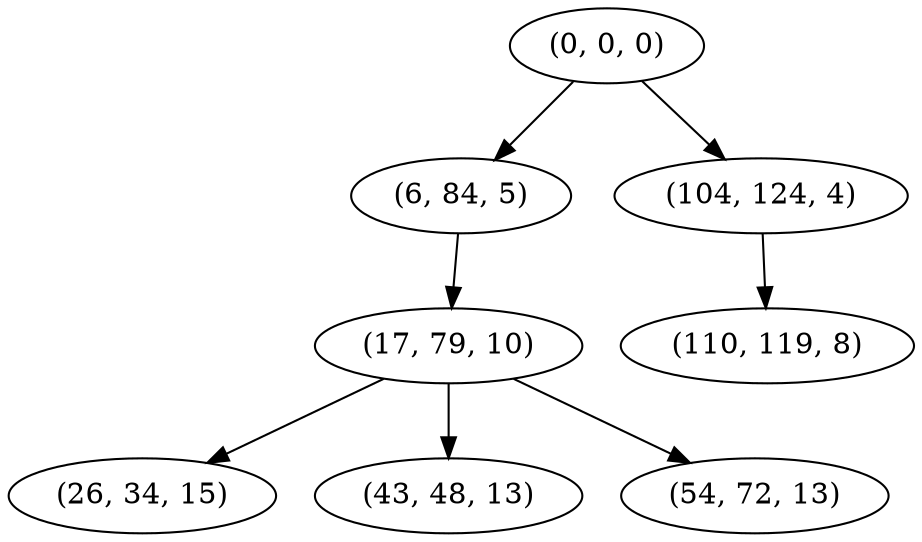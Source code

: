 digraph tree {
    "(0, 0, 0)";
    "(6, 84, 5)";
    "(17, 79, 10)";
    "(26, 34, 15)";
    "(43, 48, 13)";
    "(54, 72, 13)";
    "(104, 124, 4)";
    "(110, 119, 8)";
    "(0, 0, 0)" -> "(6, 84, 5)";
    "(0, 0, 0)" -> "(104, 124, 4)";
    "(6, 84, 5)" -> "(17, 79, 10)";
    "(17, 79, 10)" -> "(26, 34, 15)";
    "(17, 79, 10)" -> "(43, 48, 13)";
    "(17, 79, 10)" -> "(54, 72, 13)";
    "(104, 124, 4)" -> "(110, 119, 8)";
}
